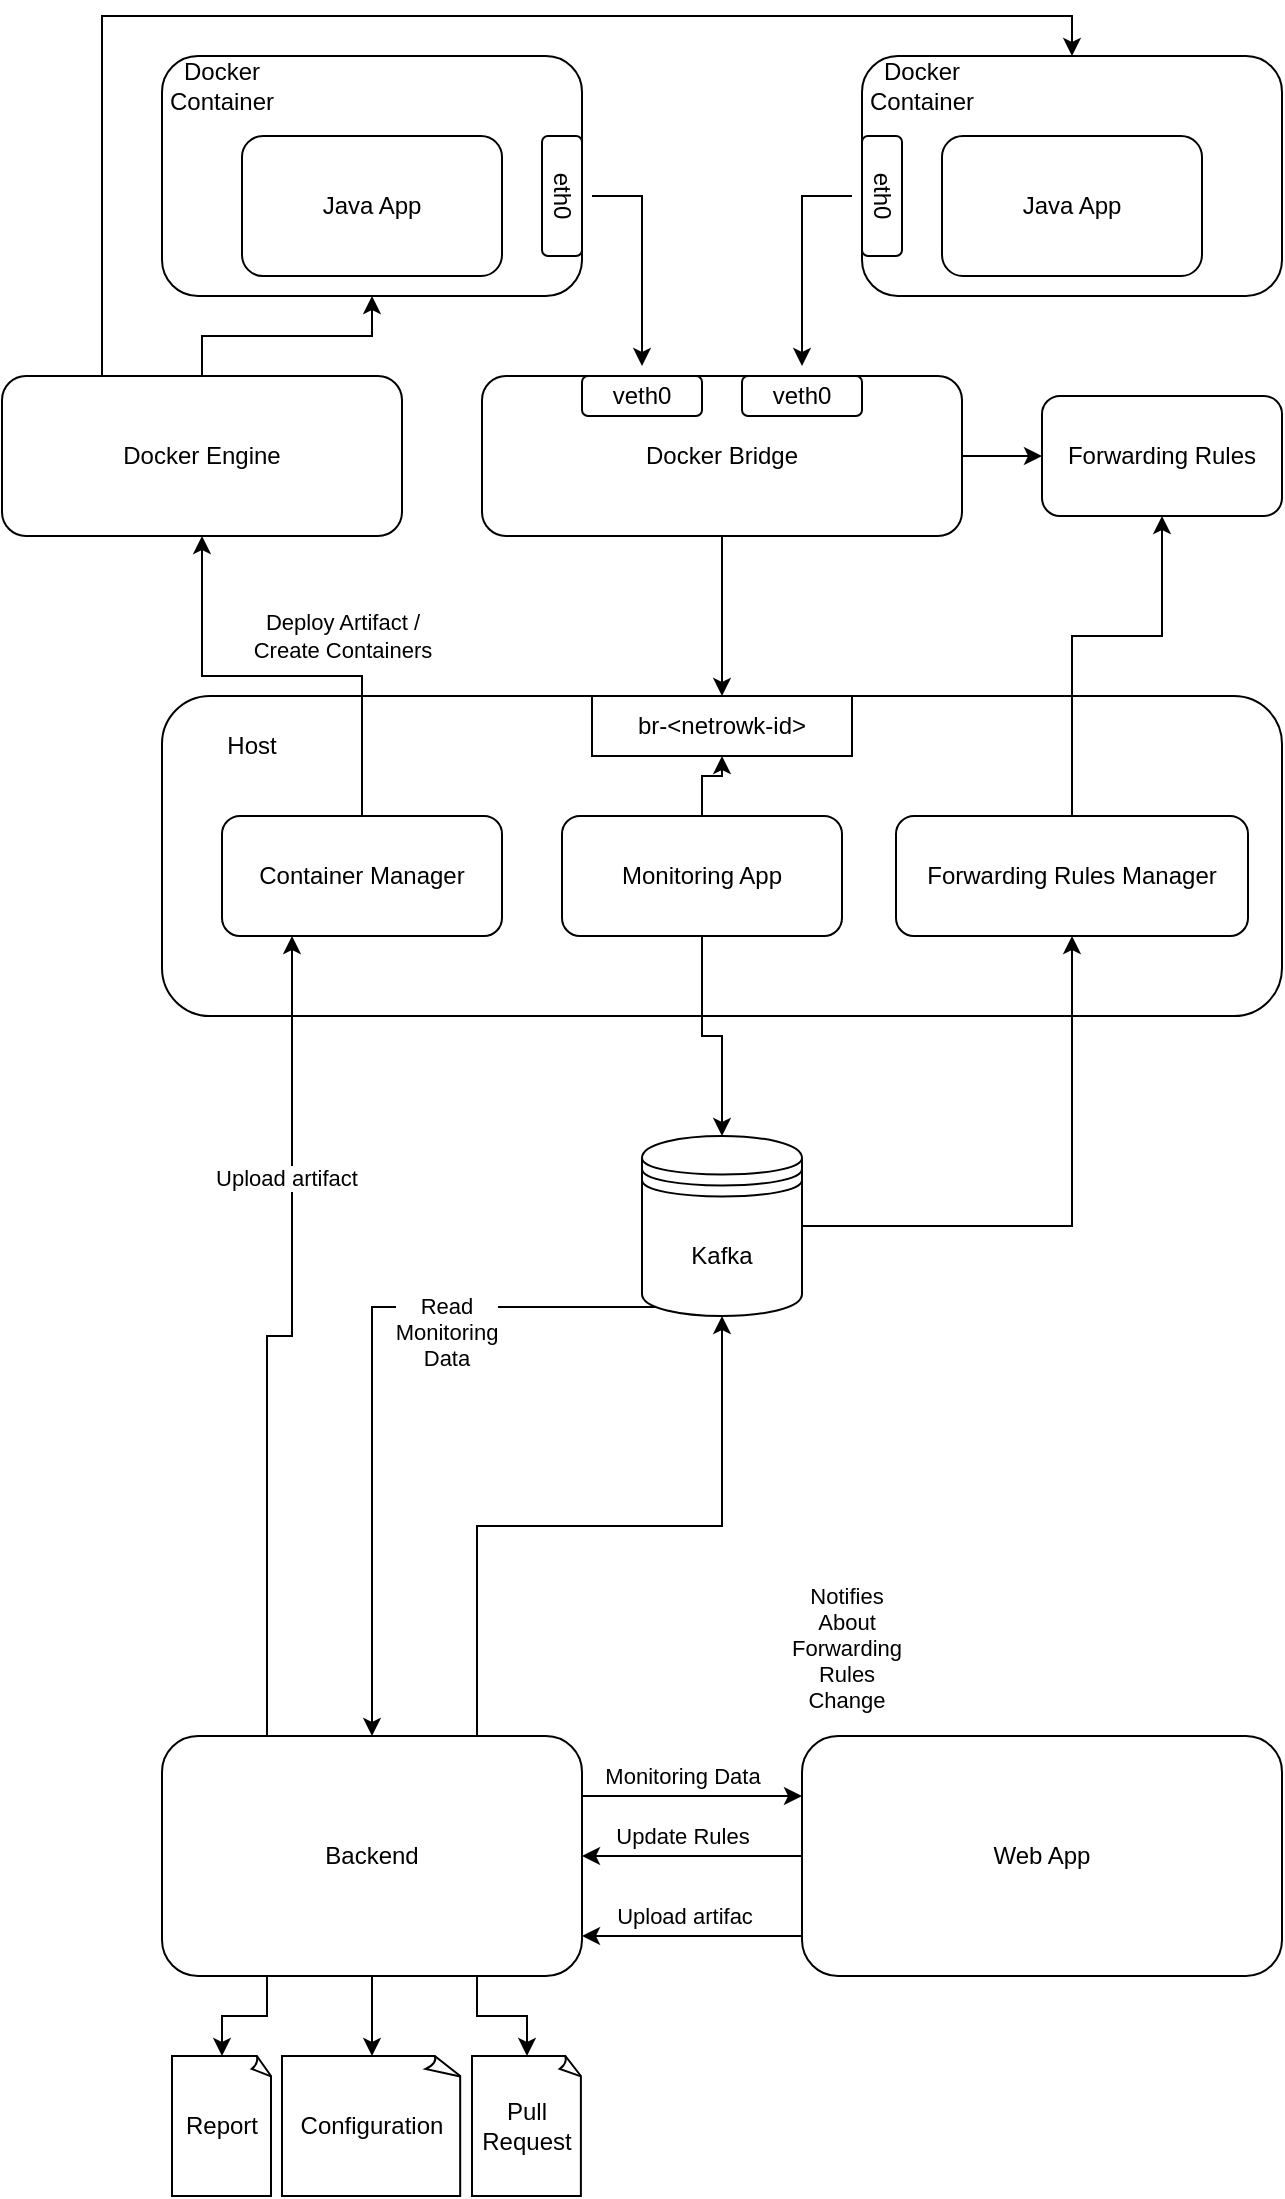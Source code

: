 <mxfile version="21.5.2" type="github">
  <diagram name="Page-1" id="2nChqG5fqzvgx2G1RSnu">
    <mxGraphModel dx="1580" dy="784" grid="1" gridSize="10" guides="1" tooltips="1" connect="1" arrows="1" fold="1" page="1" pageScale="1" pageWidth="827" pageHeight="1169" math="0" shadow="0">
      <root>
        <mxCell id="0" />
        <mxCell id="1" parent="0" />
        <mxCell id="Cpxw7Wlcf-scyTmVpelU-1" value="" style="rounded=1;whiteSpace=wrap;html=1;" parent="1" vertex="1">
          <mxGeometry x="120" y="400" width="560" height="160" as="geometry" />
        </mxCell>
        <mxCell id="Cpxw7Wlcf-scyTmVpelU-2" value="" style="rounded=1;whiteSpace=wrap;html=1;" parent="1" vertex="1">
          <mxGeometry x="120" y="80" width="210" height="120" as="geometry" />
        </mxCell>
        <mxCell id="Cpxw7Wlcf-scyTmVpelU-4" value="Docker Container" style="text;html=1;strokeColor=none;fillColor=none;align=center;verticalAlign=middle;whiteSpace=wrap;rounded=0;" parent="1" vertex="1">
          <mxGeometry x="120" y="80" width="60" height="30" as="geometry" />
        </mxCell>
        <mxCell id="Cpxw7Wlcf-scyTmVpelU-5" value="Java App" style="rounded=1;whiteSpace=wrap;html=1;" parent="1" vertex="1">
          <mxGeometry x="160" y="120" width="130" height="70" as="geometry" />
        </mxCell>
        <mxCell id="Cpxw7Wlcf-scyTmVpelU-6" value="" style="rounded=1;whiteSpace=wrap;html=1;" parent="1" vertex="1">
          <mxGeometry x="310" y="120" width="20" height="60" as="geometry" />
        </mxCell>
        <mxCell id="Cpxw7Wlcf-scyTmVpelU-24" style="edgeStyle=orthogonalEdgeStyle;rounded=0;orthogonalLoop=1;jettySize=auto;html=1;" parent="1" source="Cpxw7Wlcf-scyTmVpelU-7" target="Cpxw7Wlcf-scyTmVpelU-20" edge="1">
          <mxGeometry relative="1" as="geometry">
            <Array as="points">
              <mxPoint x="360" y="150" />
            </Array>
          </mxGeometry>
        </mxCell>
        <mxCell id="Cpxw7Wlcf-scyTmVpelU-7" value="eth0" style="text;html=1;strokeColor=none;fillColor=none;align=center;verticalAlign=middle;whiteSpace=wrap;rounded=0;rotation=90;" parent="1" vertex="1">
          <mxGeometry x="290" y="135" width="60" height="30" as="geometry" />
        </mxCell>
        <mxCell id="Cpxw7Wlcf-scyTmVpelU-8" value="" style="rounded=1;whiteSpace=wrap;html=1;" parent="1" vertex="1">
          <mxGeometry x="470" y="80" width="210" height="120" as="geometry" />
        </mxCell>
        <mxCell id="Cpxw7Wlcf-scyTmVpelU-9" value="Docker Container" style="text;html=1;strokeColor=none;fillColor=none;align=center;verticalAlign=middle;whiteSpace=wrap;rounded=0;" parent="1" vertex="1">
          <mxGeometry x="470" y="80" width="60" height="30" as="geometry" />
        </mxCell>
        <mxCell id="Cpxw7Wlcf-scyTmVpelU-10" value="Java App" style="rounded=1;whiteSpace=wrap;html=1;" parent="1" vertex="1">
          <mxGeometry x="510" y="120" width="130" height="70" as="geometry" />
        </mxCell>
        <mxCell id="Cpxw7Wlcf-scyTmVpelU-11" value="" style="rounded=1;whiteSpace=wrap;html=1;" parent="1" vertex="1">
          <mxGeometry x="470" y="120" width="20" height="60" as="geometry" />
        </mxCell>
        <mxCell id="Cpxw7Wlcf-scyTmVpelU-25" style="edgeStyle=orthogonalEdgeStyle;rounded=0;orthogonalLoop=1;jettySize=auto;html=1;" parent="1" source="Cpxw7Wlcf-scyTmVpelU-12" target="Cpxw7Wlcf-scyTmVpelU-22" edge="1">
          <mxGeometry relative="1" as="geometry">
            <Array as="points">
              <mxPoint x="440" y="150" />
            </Array>
          </mxGeometry>
        </mxCell>
        <mxCell id="Cpxw7Wlcf-scyTmVpelU-12" value="eth0" style="text;html=1;strokeColor=none;fillColor=none;align=center;verticalAlign=middle;whiteSpace=wrap;rounded=0;rotation=90;" parent="1" vertex="1">
          <mxGeometry x="450" y="135" width="60" height="30" as="geometry" />
        </mxCell>
        <mxCell id="Cpxw7Wlcf-scyTmVpelU-27" style="edgeStyle=orthogonalEdgeStyle;rounded=0;orthogonalLoop=1;jettySize=auto;html=1;" parent="1" source="Cpxw7Wlcf-scyTmVpelU-15" target="Cpxw7Wlcf-scyTmVpelU-26" edge="1">
          <mxGeometry relative="1" as="geometry" />
        </mxCell>
        <mxCell id="Cpxw7Wlcf-scyTmVpelU-29" value="" style="edgeStyle=orthogonalEdgeStyle;rounded=0;orthogonalLoop=1;jettySize=auto;html=1;" parent="1" source="Cpxw7Wlcf-scyTmVpelU-15" target="Cpxw7Wlcf-scyTmVpelU-28" edge="1">
          <mxGeometry relative="1" as="geometry" />
        </mxCell>
        <mxCell id="Cpxw7Wlcf-scyTmVpelU-15" value="Docker Bridge" style="rounded=1;whiteSpace=wrap;html=1;movable=1;resizable=1;rotatable=1;deletable=1;editable=1;locked=0;connectable=1;" parent="1" vertex="1">
          <mxGeometry x="280" y="240" width="240" height="80" as="geometry" />
        </mxCell>
        <mxCell id="Cpxw7Wlcf-scyTmVpelU-19" value="" style="rounded=1;whiteSpace=wrap;html=1;rotation=-90;movable=1;resizable=1;rotatable=1;deletable=1;editable=1;locked=0;connectable=1;" parent="1" vertex="1">
          <mxGeometry x="350" y="220" width="20" height="60" as="geometry" />
        </mxCell>
        <mxCell id="Cpxw7Wlcf-scyTmVpelU-20" value="veth0" style="text;html=1;strokeColor=none;fillColor=none;align=center;verticalAlign=middle;whiteSpace=wrap;rounded=0;rotation=0;movable=1;resizable=1;rotatable=1;deletable=1;editable=1;locked=0;connectable=1;" parent="1" vertex="1">
          <mxGeometry x="330" y="235" width="60" height="30" as="geometry" />
        </mxCell>
        <mxCell id="Cpxw7Wlcf-scyTmVpelU-21" value="" style="rounded=1;whiteSpace=wrap;html=1;rotation=-90;movable=1;resizable=1;rotatable=1;deletable=1;editable=1;locked=0;connectable=1;" parent="1" vertex="1">
          <mxGeometry x="430" y="220" width="20" height="60" as="geometry" />
        </mxCell>
        <mxCell id="Cpxw7Wlcf-scyTmVpelU-22" value="veth0" style="text;html=1;strokeColor=none;fillColor=none;align=center;verticalAlign=middle;whiteSpace=wrap;rounded=0;rotation=0;movable=1;resizable=1;rotatable=1;deletable=1;editable=1;locked=0;connectable=1;" parent="1" vertex="1">
          <mxGeometry x="410" y="235" width="60" height="30" as="geometry" />
        </mxCell>
        <mxCell id="Cpxw7Wlcf-scyTmVpelU-26" value="br-&amp;lt;netrowk-id&amp;gt;" style="text;html=1;strokeColor=default;fillColor=none;align=center;verticalAlign=middle;whiteSpace=wrap;rounded=0;rotation=0;movable=1;resizable=1;rotatable=1;deletable=1;editable=1;locked=0;connectable=1;" parent="1" vertex="1">
          <mxGeometry x="335" y="400" width="130" height="30" as="geometry" />
        </mxCell>
        <mxCell id="Cpxw7Wlcf-scyTmVpelU-28" value="Forwarding Rules" style="rounded=1;whiteSpace=wrap;html=1;" parent="1" vertex="1">
          <mxGeometry x="560" y="250" width="120" height="60" as="geometry" />
        </mxCell>
        <mxCell id="Cpxw7Wlcf-scyTmVpelU-31" value="Host" style="text;html=1;strokeColor=none;fillColor=none;align=center;verticalAlign=middle;whiteSpace=wrap;rounded=0;" parent="1" vertex="1">
          <mxGeometry x="120" y="400" width="90" height="50" as="geometry" />
        </mxCell>
        <mxCell id="Cpxw7Wlcf-scyTmVpelU-36" style="edgeStyle=orthogonalEdgeStyle;rounded=0;orthogonalLoop=1;jettySize=auto;html=1;entryX=0.5;entryY=0;entryDx=0;entryDy=0;" parent="1" source="Cpxw7Wlcf-scyTmVpelU-33" target="Cpxw7Wlcf-scyTmVpelU-34" edge="1">
          <mxGeometry relative="1" as="geometry" />
        </mxCell>
        <mxCell id="264gktvvgrgSGjmYn17L-1" value="" style="edgeStyle=orthogonalEdgeStyle;rounded=0;orthogonalLoop=1;jettySize=auto;html=1;" edge="1" parent="1" source="Cpxw7Wlcf-scyTmVpelU-33" target="Cpxw7Wlcf-scyTmVpelU-26">
          <mxGeometry relative="1" as="geometry" />
        </mxCell>
        <mxCell id="Cpxw7Wlcf-scyTmVpelU-33" value="Monitoring App" style="rounded=1;whiteSpace=wrap;html=1;" parent="1" vertex="1">
          <mxGeometry x="320" y="460" width="140" height="60" as="geometry" />
        </mxCell>
        <mxCell id="Cpxw7Wlcf-scyTmVpelU-39" style="edgeStyle=orthogonalEdgeStyle;rounded=0;orthogonalLoop=1;jettySize=auto;html=1;" parent="1" source="Cpxw7Wlcf-scyTmVpelU-34" target="Cpxw7Wlcf-scyTmVpelU-37" edge="1">
          <mxGeometry relative="1" as="geometry" />
        </mxCell>
        <mxCell id="Cpxw7Wlcf-scyTmVpelU-43" style="edgeStyle=orthogonalEdgeStyle;rounded=0;orthogonalLoop=1;jettySize=auto;html=1;exitX=0.15;exitY=0.95;exitDx=0;exitDy=0;exitPerimeter=0;entryX=0.5;entryY=0;entryDx=0;entryDy=0;" parent="1" source="Cpxw7Wlcf-scyTmVpelU-34" target="Cpxw7Wlcf-scyTmVpelU-40" edge="1">
          <mxGeometry relative="1" as="geometry" />
        </mxCell>
        <mxCell id="Cpxw7Wlcf-scyTmVpelU-44" value="Read&lt;br&gt;Monitoring&lt;br&gt;Data" style="edgeLabel;html=1;align=center;verticalAlign=middle;resizable=0;points=[];" parent="Cpxw7Wlcf-scyTmVpelU-43" vertex="1" connectable="0">
          <mxGeometry x="-0.567" relative="1" as="geometry">
            <mxPoint x="-32" y="12" as="offset" />
          </mxGeometry>
        </mxCell>
        <mxCell id="Cpxw7Wlcf-scyTmVpelU-34" value="Kafka" style="shape=datastore;whiteSpace=wrap;html=1;" parent="1" vertex="1">
          <mxGeometry x="360" y="620" width="80" height="90" as="geometry" />
        </mxCell>
        <mxCell id="Cpxw7Wlcf-scyTmVpelU-38" style="edgeStyle=orthogonalEdgeStyle;rounded=0;orthogonalLoop=1;jettySize=auto;html=1;entryX=0.5;entryY=1;entryDx=0;entryDy=0;" parent="1" source="Cpxw7Wlcf-scyTmVpelU-37" target="Cpxw7Wlcf-scyTmVpelU-28" edge="1">
          <mxGeometry relative="1" as="geometry">
            <Array as="points">
              <mxPoint x="575" y="370" />
              <mxPoint x="620" y="370" />
            </Array>
          </mxGeometry>
        </mxCell>
        <mxCell id="Cpxw7Wlcf-scyTmVpelU-37" value="Forwarding Rules Manager" style="rounded=1;whiteSpace=wrap;html=1;" parent="1" vertex="1">
          <mxGeometry x="487" y="460" width="176" height="60" as="geometry" />
        </mxCell>
        <mxCell id="Cpxw7Wlcf-scyTmVpelU-45" style="edgeStyle=orthogonalEdgeStyle;rounded=0;orthogonalLoop=1;jettySize=auto;html=1;exitX=0.75;exitY=0;exitDx=0;exitDy=0;entryX=0.5;entryY=1;entryDx=0;entryDy=0;" parent="1" source="Cpxw7Wlcf-scyTmVpelU-40" target="Cpxw7Wlcf-scyTmVpelU-34" edge="1">
          <mxGeometry relative="1" as="geometry">
            <mxPoint x="428" y="706" as="targetPoint" />
          </mxGeometry>
        </mxCell>
        <mxCell id="Cpxw7Wlcf-scyTmVpelU-46" value="Notifies&lt;br&gt;About&lt;br&gt;Forwarding&lt;br&gt;Rules&lt;br&gt;Change" style="edgeLabel;html=1;align=center;verticalAlign=middle;resizable=0;points=[];" parent="Cpxw7Wlcf-scyTmVpelU-45" vertex="1" connectable="0">
          <mxGeometry x="0.586" y="1" relative="1" as="geometry">
            <mxPoint x="63" y="97" as="offset" />
          </mxGeometry>
        </mxCell>
        <mxCell id="Cpxw7Wlcf-scyTmVpelU-50" style="edgeStyle=orthogonalEdgeStyle;rounded=0;orthogonalLoop=1;jettySize=auto;html=1;exitX=1;exitY=0.25;exitDx=0;exitDy=0;entryX=0;entryY=0.25;entryDx=0;entryDy=0;" parent="1" source="Cpxw7Wlcf-scyTmVpelU-40" target="Cpxw7Wlcf-scyTmVpelU-49" edge="1">
          <mxGeometry relative="1" as="geometry" />
        </mxCell>
        <mxCell id="Cpxw7Wlcf-scyTmVpelU-51" value="Monitoring Data" style="edgeLabel;html=1;align=center;verticalAlign=middle;resizable=0;points=[];" parent="Cpxw7Wlcf-scyTmVpelU-50" vertex="1" connectable="0">
          <mxGeometry x="-0.218" y="-1" relative="1" as="geometry">
            <mxPoint x="7" y="-11" as="offset" />
          </mxGeometry>
        </mxCell>
        <mxCell id="Cpxw7Wlcf-scyTmVpelU-58" style="edgeStyle=orthogonalEdgeStyle;rounded=0;orthogonalLoop=1;jettySize=auto;html=1;exitX=0.25;exitY=1;exitDx=0;exitDy=0;entryX=0.5;entryY=0;entryDx=0;entryDy=0;entryPerimeter=0;" parent="1" source="Cpxw7Wlcf-scyTmVpelU-40" target="Cpxw7Wlcf-scyTmVpelU-54" edge="1">
          <mxGeometry relative="1" as="geometry" />
        </mxCell>
        <mxCell id="Cpxw7Wlcf-scyTmVpelU-59" style="edgeStyle=orthogonalEdgeStyle;rounded=0;orthogonalLoop=1;jettySize=auto;html=1;exitX=0.5;exitY=1;exitDx=0;exitDy=0;entryX=0.5;entryY=0;entryDx=0;entryDy=0;entryPerimeter=0;" parent="1" source="Cpxw7Wlcf-scyTmVpelU-40" target="Cpxw7Wlcf-scyTmVpelU-55" edge="1">
          <mxGeometry relative="1" as="geometry" />
        </mxCell>
        <mxCell id="Cpxw7Wlcf-scyTmVpelU-60" style="edgeStyle=orthogonalEdgeStyle;rounded=0;orthogonalLoop=1;jettySize=auto;html=1;exitX=0.75;exitY=1;exitDx=0;exitDy=0;entryX=0.5;entryY=0;entryDx=0;entryDy=0;entryPerimeter=0;" parent="1" source="Cpxw7Wlcf-scyTmVpelU-40" target="Cpxw7Wlcf-scyTmVpelU-56" edge="1">
          <mxGeometry relative="1" as="geometry" />
        </mxCell>
        <mxCell id="264gktvvgrgSGjmYn17L-6" style="edgeStyle=orthogonalEdgeStyle;rounded=0;orthogonalLoop=1;jettySize=auto;html=1;exitX=0.25;exitY=0;exitDx=0;exitDy=0;entryX=0.25;entryY=1;entryDx=0;entryDy=0;" edge="1" parent="1" source="Cpxw7Wlcf-scyTmVpelU-40" target="264gktvvgrgSGjmYn17L-5">
          <mxGeometry relative="1" as="geometry" />
        </mxCell>
        <mxCell id="264gktvvgrgSGjmYn17L-7" value="Upload artifact" style="edgeLabel;html=1;align=center;verticalAlign=middle;resizable=0;points=[];" vertex="1" connectable="0" parent="264gktvvgrgSGjmYn17L-6">
          <mxGeometry x="0.166" y="3" relative="1" as="geometry">
            <mxPoint y="-51" as="offset" />
          </mxGeometry>
        </mxCell>
        <mxCell id="Cpxw7Wlcf-scyTmVpelU-40" value="Backend" style="rounded=1;whiteSpace=wrap;html=1;" parent="1" vertex="1">
          <mxGeometry x="120" y="920" width="210" height="120" as="geometry" />
        </mxCell>
        <mxCell id="Cpxw7Wlcf-scyTmVpelU-52" style="edgeStyle=orthogonalEdgeStyle;rounded=0;orthogonalLoop=1;jettySize=auto;html=1;" parent="1" source="Cpxw7Wlcf-scyTmVpelU-49" target="Cpxw7Wlcf-scyTmVpelU-40" edge="1">
          <mxGeometry relative="1" as="geometry" />
        </mxCell>
        <mxCell id="Cpxw7Wlcf-scyTmVpelU-53" value="Update Rules" style="edgeLabel;html=1;align=center;verticalAlign=middle;resizable=0;points=[];" parent="Cpxw7Wlcf-scyTmVpelU-52" vertex="1" connectable="0">
          <mxGeometry x="0.273" relative="1" as="geometry">
            <mxPoint x="10" y="-10" as="offset" />
          </mxGeometry>
        </mxCell>
        <mxCell id="264gktvvgrgSGjmYn17L-2" value="" style="edgeStyle=orthogonalEdgeStyle;rounded=0;orthogonalLoop=1;jettySize=auto;html=1;" edge="1" parent="1" source="Cpxw7Wlcf-scyTmVpelU-49" target="Cpxw7Wlcf-scyTmVpelU-40">
          <mxGeometry relative="1" as="geometry">
            <Array as="points">
              <mxPoint x="390" y="1020" />
              <mxPoint x="390" y="1020" />
            </Array>
          </mxGeometry>
        </mxCell>
        <mxCell id="264gktvvgrgSGjmYn17L-4" value="Upload artifac&lt;br&gt;" style="edgeLabel;html=1;align=center;verticalAlign=middle;resizable=0;points=[];" vertex="1" connectable="0" parent="264gktvvgrgSGjmYn17L-2">
          <mxGeometry x="0.073" y="-1" relative="1" as="geometry">
            <mxPoint y="-9" as="offset" />
          </mxGeometry>
        </mxCell>
        <mxCell id="Cpxw7Wlcf-scyTmVpelU-49" value="Web App" style="rounded=1;whiteSpace=wrap;html=1;" parent="1" vertex="1">
          <mxGeometry x="440" y="920" width="240" height="120" as="geometry" />
        </mxCell>
        <mxCell id="Cpxw7Wlcf-scyTmVpelU-54" value="Report" style="whiteSpace=wrap;html=1;shape=mxgraph.basic.document" parent="1" vertex="1">
          <mxGeometry x="125" y="1080" width="50" height="70" as="geometry" />
        </mxCell>
        <mxCell id="Cpxw7Wlcf-scyTmVpelU-55" value="Configuration" style="whiteSpace=wrap;html=1;shape=mxgraph.basic.document" parent="1" vertex="1">
          <mxGeometry x="180" y="1080" width="90" height="70" as="geometry" />
        </mxCell>
        <mxCell id="Cpxw7Wlcf-scyTmVpelU-56" value="Pull&lt;br&gt;Request" style="whiteSpace=wrap;html=1;shape=mxgraph.basic.document" parent="1" vertex="1">
          <mxGeometry x="275" y="1080" width="55" height="70" as="geometry" />
        </mxCell>
        <mxCell id="264gktvvgrgSGjmYn17L-10" style="edgeStyle=orthogonalEdgeStyle;rounded=0;orthogonalLoop=1;jettySize=auto;html=1;exitX=0.5;exitY=0;exitDx=0;exitDy=0;entryX=0.5;entryY=1;entryDx=0;entryDy=0;" edge="1" parent="1" source="264gktvvgrgSGjmYn17L-5" target="264gktvvgrgSGjmYn17L-8">
          <mxGeometry relative="1" as="geometry" />
        </mxCell>
        <mxCell id="264gktvvgrgSGjmYn17L-11" value="Deploy Artifact /&lt;br&gt;Create Containers" style="edgeLabel;html=1;align=center;verticalAlign=middle;resizable=0;points=[];" vertex="1" connectable="0" parent="264gktvvgrgSGjmYn17L-10">
          <mxGeometry x="-0.364" y="-3" relative="1" as="geometry">
            <mxPoint x="-10" y="-17" as="offset" />
          </mxGeometry>
        </mxCell>
        <mxCell id="264gktvvgrgSGjmYn17L-5" value="Container Manager" style="rounded=1;whiteSpace=wrap;html=1;" vertex="1" parent="1">
          <mxGeometry x="150" y="460" width="140" height="60" as="geometry" />
        </mxCell>
        <mxCell id="264gktvvgrgSGjmYn17L-12" style="edgeStyle=orthogonalEdgeStyle;rounded=0;orthogonalLoop=1;jettySize=auto;html=1;exitX=0.5;exitY=0;exitDx=0;exitDy=0;entryX=0.5;entryY=1;entryDx=0;entryDy=0;" edge="1" parent="1" source="264gktvvgrgSGjmYn17L-8" target="Cpxw7Wlcf-scyTmVpelU-2">
          <mxGeometry relative="1" as="geometry" />
        </mxCell>
        <mxCell id="264gktvvgrgSGjmYn17L-13" style="edgeStyle=orthogonalEdgeStyle;rounded=0;orthogonalLoop=1;jettySize=auto;html=1;exitX=0.25;exitY=0;exitDx=0;exitDy=0;entryX=0.5;entryY=0;entryDx=0;entryDy=0;" edge="1" parent="1" source="264gktvvgrgSGjmYn17L-8" target="Cpxw7Wlcf-scyTmVpelU-8">
          <mxGeometry relative="1" as="geometry" />
        </mxCell>
        <mxCell id="264gktvvgrgSGjmYn17L-8" value="Docker Engine" style="rounded=1;whiteSpace=wrap;html=1;" vertex="1" parent="1">
          <mxGeometry x="40" y="240" width="200" height="80" as="geometry" />
        </mxCell>
      </root>
    </mxGraphModel>
  </diagram>
</mxfile>
